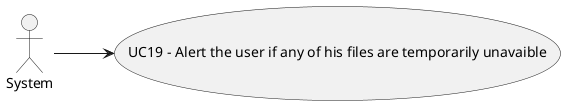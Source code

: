 @startuml

left to right direction
actor System

usecase UC19 as "UC19 - Alert the user if any of his files are temporarily unavaible"
System --> UC19

@enduml